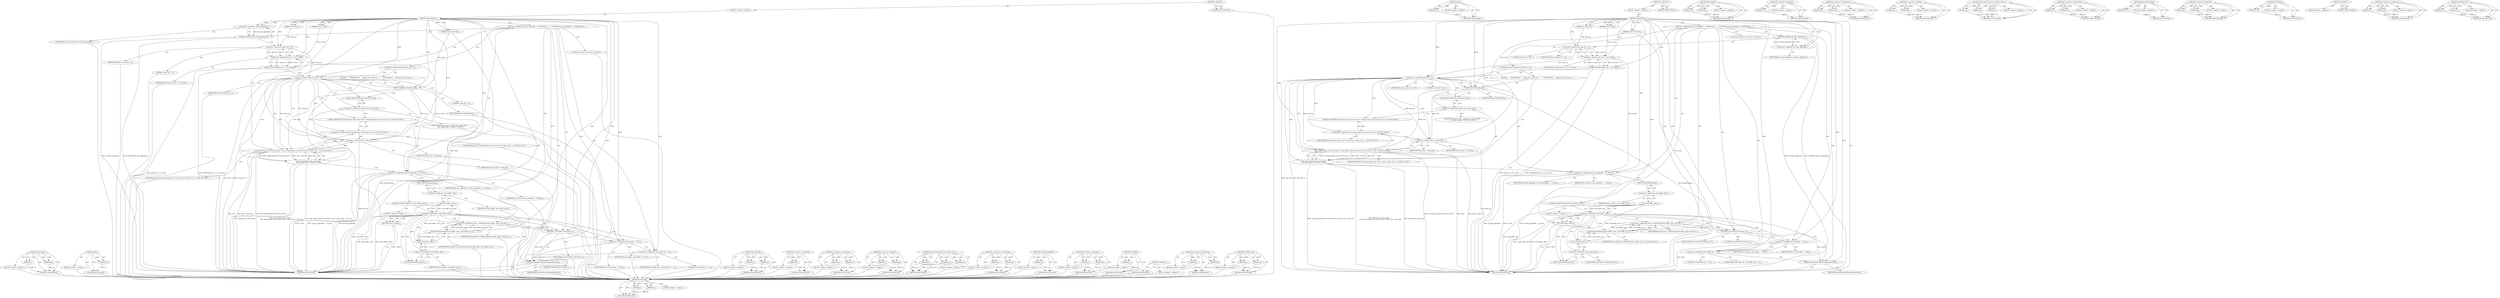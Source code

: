 digraph "DCHECK_GE" {
vulnerable_111 [label=<(METHOD,push_back)>];
vulnerable_112 [label=<(PARAM,p1)>];
vulnerable_113 [label=<(PARAM,p2)>];
vulnerable_114 [label=<(BLOCK,&lt;empty&gt;,&lt;empty&gt;)>];
vulnerable_115 [label=<(METHOD_RETURN,ANY)>];
vulnerable_137 [label=<(METHOD,get)>];
vulnerable_138 [label=<(PARAM,p1)>];
vulnerable_139 [label=<(BLOCK,&lt;empty&gt;,&lt;empty&gt;)>];
vulnerable_140 [label=<(METHOD_RETURN,ANY)>];
vulnerable_6 [label=<(METHOD,&lt;global&gt;)<SUB>1</SUB>>];
vulnerable_7 [label=<(BLOCK,&lt;empty&gt;,&lt;empty&gt;)<SUB>1</SUB>>];
vulnerable_8 [label=<(METHOD,AppendData)<SUB>1</SUB>>];
vulnerable_9 [label=<(PARAM,const char* data)<SUB>2</SUB>>];
vulnerable_10 [label=<(PARAM,int data_len)<SUB>2</SUB>>];
vulnerable_11 [label=<(PARAM,bool is_done)<SUB>2</SUB>>];
vulnerable_12 [label=<(BLOCK,{
  DCHECK(!all_data_appended_);
  DCHECK(data_...,{
  DCHECK(!all_data_appended_);
  DCHECK(data_...)<SUB>2</SUB>>];
vulnerable_13 [label=<(DCHECK,DCHECK(!all_data_appended_))<SUB>3</SUB>>];
vulnerable_14 [label=<(&lt;operator&gt;.logicalNot,!all_data_appended_)<SUB>3</SUB>>];
vulnerable_15 [label=<(IDENTIFIER,all_data_appended_,!all_data_appended_)<SUB>3</SUB>>];
vulnerable_16 [label=<(DCHECK,DCHECK(data_len &gt; 0 || is_done))<SUB>4</SUB>>];
vulnerable_17 [label=<(&lt;operator&gt;.logicalOr,data_len &gt; 0 || is_done)<SUB>4</SUB>>];
vulnerable_18 [label=<(&lt;operator&gt;.greaterThan,data_len &gt; 0)<SUB>4</SUB>>];
vulnerable_19 [label=<(IDENTIFIER,data_len,data_len &gt; 0)<SUB>4</SUB>>];
vulnerable_20 [label=<(LITERAL,0,data_len &gt; 0)<SUB>4</SUB>>];
vulnerable_21 [label=<(IDENTIFIER,is_done,data_len &gt; 0 || is_done)<SUB>4</SUB>>];
vulnerable_22 [label=<(CONTROL_STRUCTURE,IF,if (data_len &gt; 0))<SUB>5</SUB>>];
vulnerable_23 [label=<(&lt;operator&gt;.greaterThan,data_len &gt; 0)<SUB>5</SUB>>];
vulnerable_24 [label=<(IDENTIFIER,data_len,data_len &gt; 0)<SUB>5</SUB>>];
vulnerable_25 [label=<(LITERAL,0,data_len &gt; 0)<SUB>5</SUB>>];
vulnerable_26 [label=<(BLOCK,{
     DCHECK(data);
     upload_data_.push_bac...,{
     DCHECK(data);
     upload_data_.push_bac...)<SUB>5</SUB>>];
vulnerable_27 [label=<(DCHECK,DCHECK(data))<SUB>6</SUB>>];
vulnerable_28 [label=<(IDENTIFIER,data,DCHECK(data))<SUB>6</SUB>>];
vulnerable_29 [label="<(push_back,upload_data_.push_back(
        base::MakeUniqu...)<SUB>7</SUB>>"];
vulnerable_30 [label=<(&lt;operator&gt;.fieldAccess,upload_data_.push_back)<SUB>7</SUB>>];
vulnerable_31 [label="<(IDENTIFIER,upload_data_,upload_data_.push_back(
        base::MakeUniqu...)<SUB>7</SUB>>"];
vulnerable_32 [label=<(FIELD_IDENTIFIER,push_back,push_back)<SUB>7</SUB>>];
vulnerable_33 [label="<(base.MakeUnique&lt;std.vector&lt;char&gt;&gt;,base::MakeUnique&lt;std::vector&lt;char&gt;&gt;(data, data ...)<SUB>8</SUB>>"];
vulnerable_34 [label="<(&lt;operator&gt;.fieldAccess,base::MakeUnique&lt;std::vector&lt;char&gt;&gt;)<SUB>8</SUB>>"];
vulnerable_35 [label="<(IDENTIFIER,base,base::MakeUnique&lt;std::vector&lt;char&gt;&gt;(data, data ...)<SUB>8</SUB>>"];
vulnerable_36 [label="<(FIELD_IDENTIFIER,MakeUnique&lt;std::vector&lt;char&gt;&gt;,MakeUnique&lt;std::vector&lt;char&gt;&gt;)<SUB>8</SUB>>"];
vulnerable_37 [label="<(IDENTIFIER,data,base::MakeUnique&lt;std::vector&lt;char&gt;&gt;(data, data ...)<SUB>8</SUB>>"];
vulnerable_38 [label=<(&lt;operator&gt;.addition,data + data_len)<SUB>8</SUB>>];
vulnerable_39 [label=<(IDENTIFIER,data,data + data_len)<SUB>8</SUB>>];
vulnerable_40 [label=<(IDENTIFIER,data_len,data + data_len)<SUB>8</SUB>>];
vulnerable_41 [label=<(&lt;operator&gt;.assignment,all_data_appended_ = is_done)<SUB>10</SUB>>];
vulnerable_42 [label=<(IDENTIFIER,all_data_appended_,all_data_appended_ = is_done)<SUB>10</SUB>>];
vulnerable_43 [label=<(IDENTIFIER,is_done,all_data_appended_ = is_done)<SUB>10</SUB>>];
vulnerable_44 [label=<(CONTROL_STRUCTURE,IF,if (!read_buffer_.get()))<SUB>12</SUB>>];
vulnerable_45 [label=<(&lt;operator&gt;.logicalNot,!read_buffer_.get())<SUB>12</SUB>>];
vulnerable_46 [label=<(get,read_buffer_.get())<SUB>12</SUB>>];
vulnerable_47 [label=<(&lt;operator&gt;.fieldAccess,read_buffer_.get)<SUB>12</SUB>>];
vulnerable_48 [label=<(IDENTIFIER,read_buffer_,read_buffer_.get())<SUB>12</SUB>>];
vulnerable_49 [label=<(FIELD_IDENTIFIER,get,get)<SUB>12</SUB>>];
vulnerable_50 [label=<(BLOCK,&lt;empty&gt;,&lt;empty&gt;)<SUB>13</SUB>>];
vulnerable_51 [label=<(RETURN,return;,return;)<SUB>13</SUB>>];
vulnerable_52 [label="<(LOCAL,int result: int)<SUB>15</SUB>>"];
vulnerable_53 [label=<(&lt;operator&gt;.assignment,result = ReadChunk(read_buffer_.get(), read_buf...)<SUB>15</SUB>>];
vulnerable_54 [label=<(IDENTIFIER,result,result = ReadChunk(read_buffer_.get(), read_buf...)<SUB>15</SUB>>];
vulnerable_55 [label=<(ReadChunk,ReadChunk(read_buffer_.get(), read_buffer_len_))<SUB>15</SUB>>];
vulnerable_56 [label=<(get,read_buffer_.get())<SUB>15</SUB>>];
vulnerable_57 [label=<(&lt;operator&gt;.fieldAccess,read_buffer_.get)<SUB>15</SUB>>];
vulnerable_58 [label=<(IDENTIFIER,read_buffer_,read_buffer_.get())<SUB>15</SUB>>];
vulnerable_59 [label=<(FIELD_IDENTIFIER,get,get)<SUB>15</SUB>>];
vulnerable_60 [label=<(IDENTIFIER,read_buffer_len_,ReadChunk(read_buffer_.get(), read_buffer_len_))<SUB>15</SUB>>];
vulnerable_61 [label=<(DCHECK_GE,DCHECK_GE(result, 0))<SUB>16</SUB>>];
vulnerable_62 [label=<(IDENTIFIER,result,DCHECK_GE(result, 0))<SUB>16</SUB>>];
vulnerable_63 [label=<(LITERAL,0,DCHECK_GE(result, 0))<SUB>16</SUB>>];
vulnerable_64 [label=<(&lt;operator&gt;.assignment,read_buffer_ = NULL)<SUB>17</SUB>>];
vulnerable_65 [label=<(IDENTIFIER,read_buffer_,read_buffer_ = NULL)<SUB>17</SUB>>];
vulnerable_66 [label=<(IDENTIFIER,NULL,read_buffer_ = NULL)<SUB>17</SUB>>];
vulnerable_67 [label=<(&lt;operator&gt;.assignment,read_buffer_len_ = 0)<SUB>18</SUB>>];
vulnerable_68 [label=<(IDENTIFIER,read_buffer_len_,read_buffer_len_ = 0)<SUB>18</SUB>>];
vulnerable_69 [label=<(LITERAL,0,read_buffer_len_ = 0)<SUB>18</SUB>>];
vulnerable_70 [label=<(OnReadCompleted,OnReadCompleted(result))<SUB>19</SUB>>];
vulnerable_71 [label=<(IDENTIFIER,result,OnReadCompleted(result))<SUB>19</SUB>>];
vulnerable_72 [label=<(METHOD_RETURN,void)<SUB>1</SUB>>];
vulnerable_74 [label=<(METHOD_RETURN,ANY)<SUB>1</SUB>>];
vulnerable_141 [label=<(METHOD,ReadChunk)>];
vulnerable_142 [label=<(PARAM,p1)>];
vulnerable_143 [label=<(PARAM,p2)>];
vulnerable_144 [label=<(BLOCK,&lt;empty&gt;,&lt;empty&gt;)>];
vulnerable_145 [label=<(METHOD_RETURN,ANY)>];
vulnerable_97 [label=<(METHOD,&lt;operator&gt;.logicalNot)>];
vulnerable_98 [label=<(PARAM,p1)>];
vulnerable_99 [label=<(BLOCK,&lt;empty&gt;,&lt;empty&gt;)>];
vulnerable_100 [label=<(METHOD_RETURN,ANY)>];
vulnerable_132 [label=<(METHOD,&lt;operator&gt;.assignment)>];
vulnerable_133 [label=<(PARAM,p1)>];
vulnerable_134 [label=<(PARAM,p2)>];
vulnerable_135 [label=<(BLOCK,&lt;empty&gt;,&lt;empty&gt;)>];
vulnerable_136 [label=<(METHOD_RETURN,ANY)>];
vulnerable_127 [label=<(METHOD,&lt;operator&gt;.addition)>];
vulnerable_128 [label=<(PARAM,p1)>];
vulnerable_129 [label=<(PARAM,p2)>];
vulnerable_130 [label=<(BLOCK,&lt;empty&gt;,&lt;empty&gt;)>];
vulnerable_131 [label=<(METHOD_RETURN,ANY)>];
vulnerable_121 [label=<(METHOD,base.MakeUnique&lt;std.vector&lt;char&gt;&gt;)>];
vulnerable_122 [label=<(PARAM,p1)>];
vulnerable_123 [label=<(PARAM,p2)>];
vulnerable_124 [label=<(PARAM,p3)>];
vulnerable_125 [label=<(BLOCK,&lt;empty&gt;,&lt;empty&gt;)>];
vulnerable_126 [label=<(METHOD_RETURN,ANY)>];
vulnerable_106 [label=<(METHOD,&lt;operator&gt;.greaterThan)>];
vulnerable_107 [label=<(PARAM,p1)>];
vulnerable_108 [label=<(PARAM,p2)>];
vulnerable_109 [label=<(BLOCK,&lt;empty&gt;,&lt;empty&gt;)>];
vulnerable_110 [label=<(METHOD_RETURN,ANY)>];
vulnerable_151 [label=<(METHOD,OnReadCompleted)>];
vulnerable_152 [label=<(PARAM,p1)>];
vulnerable_153 [label=<(BLOCK,&lt;empty&gt;,&lt;empty&gt;)>];
vulnerable_154 [label=<(METHOD_RETURN,ANY)>];
vulnerable_101 [label=<(METHOD,&lt;operator&gt;.logicalOr)>];
vulnerable_102 [label=<(PARAM,p1)>];
vulnerable_103 [label=<(PARAM,p2)>];
vulnerable_104 [label=<(BLOCK,&lt;empty&gt;,&lt;empty&gt;)>];
vulnerable_105 [label=<(METHOD_RETURN,ANY)>];
vulnerable_93 [label=<(METHOD,DCHECK)>];
vulnerable_94 [label=<(PARAM,p1)>];
vulnerable_95 [label=<(BLOCK,&lt;empty&gt;,&lt;empty&gt;)>];
vulnerable_96 [label=<(METHOD_RETURN,ANY)>];
vulnerable_87 [label=<(METHOD,&lt;global&gt;)<SUB>1</SUB>>];
vulnerable_88 [label=<(BLOCK,&lt;empty&gt;,&lt;empty&gt;)>];
vulnerable_89 [label=<(METHOD_RETURN,ANY)>];
vulnerable_116 [label=<(METHOD,&lt;operator&gt;.fieldAccess)>];
vulnerable_117 [label=<(PARAM,p1)>];
vulnerable_118 [label=<(PARAM,p2)>];
vulnerable_119 [label=<(BLOCK,&lt;empty&gt;,&lt;empty&gt;)>];
vulnerable_120 [label=<(METHOD_RETURN,ANY)>];
vulnerable_146 [label=<(METHOD,DCHECK_GE)>];
vulnerable_147 [label=<(PARAM,p1)>];
vulnerable_148 [label=<(PARAM,p2)>];
vulnerable_149 [label=<(BLOCK,&lt;empty&gt;,&lt;empty&gt;)>];
vulnerable_150 [label=<(METHOD_RETURN,ANY)>];
fixed_111 [label=<(METHOD,push_back)>];
fixed_112 [label=<(PARAM,p1)>];
fixed_113 [label=<(PARAM,p2)>];
fixed_114 [label=<(BLOCK,&lt;empty&gt;,&lt;empty&gt;)>];
fixed_115 [label=<(METHOD_RETURN,ANY)>];
fixed_137 [label=<(METHOD,get)>];
fixed_138 [label=<(PARAM,p1)>];
fixed_139 [label=<(BLOCK,&lt;empty&gt;,&lt;empty&gt;)>];
fixed_140 [label=<(METHOD_RETURN,ANY)>];
fixed_6 [label=<(METHOD,&lt;global&gt;)<SUB>1</SUB>>];
fixed_7 [label=<(BLOCK,&lt;empty&gt;,&lt;empty&gt;)<SUB>1</SUB>>];
fixed_8 [label=<(METHOD,AppendData)<SUB>1</SUB>>];
fixed_9 [label=<(PARAM,const char* data)<SUB>2</SUB>>];
fixed_10 [label=<(PARAM,int data_len)<SUB>2</SUB>>];
fixed_11 [label=<(PARAM,bool is_done)<SUB>2</SUB>>];
fixed_12 [label=<(BLOCK,{
  DCHECK(!all_data_appended_);
  DCHECK(data_...,{
  DCHECK(!all_data_appended_);
  DCHECK(data_...)<SUB>2</SUB>>];
fixed_13 [label=<(DCHECK,DCHECK(!all_data_appended_))<SUB>3</SUB>>];
fixed_14 [label=<(&lt;operator&gt;.logicalNot,!all_data_appended_)<SUB>3</SUB>>];
fixed_15 [label=<(IDENTIFIER,all_data_appended_,!all_data_appended_)<SUB>3</SUB>>];
fixed_16 [label=<(DCHECK,DCHECK(data_len &gt; 0 || is_done))<SUB>4</SUB>>];
fixed_17 [label=<(&lt;operator&gt;.logicalOr,data_len &gt; 0 || is_done)<SUB>4</SUB>>];
fixed_18 [label=<(&lt;operator&gt;.greaterThan,data_len &gt; 0)<SUB>4</SUB>>];
fixed_19 [label=<(IDENTIFIER,data_len,data_len &gt; 0)<SUB>4</SUB>>];
fixed_20 [label=<(LITERAL,0,data_len &gt; 0)<SUB>4</SUB>>];
fixed_21 [label=<(IDENTIFIER,is_done,data_len &gt; 0 || is_done)<SUB>4</SUB>>];
fixed_22 [label=<(CONTROL_STRUCTURE,IF,if (data_len &gt; 0))<SUB>5</SUB>>];
fixed_23 [label=<(&lt;operator&gt;.greaterThan,data_len &gt; 0)<SUB>5</SUB>>];
fixed_24 [label=<(IDENTIFIER,data_len,data_len &gt; 0)<SUB>5</SUB>>];
fixed_25 [label=<(LITERAL,0,data_len &gt; 0)<SUB>5</SUB>>];
fixed_26 [label=<(BLOCK,{
     DCHECK(data);
     upload_data_.push_bac...,{
     DCHECK(data);
     upload_data_.push_bac...)<SUB>5</SUB>>];
fixed_27 [label=<(DCHECK,DCHECK(data))<SUB>6</SUB>>];
fixed_28 [label=<(IDENTIFIER,data,DCHECK(data))<SUB>6</SUB>>];
fixed_29 [label="<(push_back,upload_data_.push_back(
        std::make_uniqu...)<SUB>7</SUB>>"];
fixed_30 [label=<(&lt;operator&gt;.fieldAccess,upload_data_.push_back)<SUB>7</SUB>>];
fixed_31 [label="<(IDENTIFIER,upload_data_,upload_data_.push_back(
        std::make_uniqu...)<SUB>7</SUB>>"];
fixed_32 [label=<(FIELD_IDENTIFIER,push_back,push_back)<SUB>7</SUB>>];
fixed_33 [label="<(std.make_unique&lt;std.vector&lt;char&gt;&gt;,std::make_unique&lt;std::vector&lt;char&gt;&gt;(data, data ...)<SUB>8</SUB>>"];
fixed_34 [label="<(&lt;operator&gt;.fieldAccess,std::make_unique&lt;std::vector&lt;char&gt;&gt;)<SUB>8</SUB>>"];
fixed_35 [label="<(IDENTIFIER,std,std::make_unique&lt;std::vector&lt;char&gt;&gt;(data, data ...)<SUB>8</SUB>>"];
fixed_36 [label="<(FIELD_IDENTIFIER,make_unique&lt;std::vector&lt;char&gt;&gt;,make_unique&lt;std::vector&lt;char&gt;&gt;)<SUB>8</SUB>>"];
fixed_37 [label="<(IDENTIFIER,data,std::make_unique&lt;std::vector&lt;char&gt;&gt;(data, data ...)<SUB>8</SUB>>"];
fixed_38 [label=<(&lt;operator&gt;.addition,data + data_len)<SUB>8</SUB>>];
fixed_39 [label=<(IDENTIFIER,data,data + data_len)<SUB>8</SUB>>];
fixed_40 [label=<(IDENTIFIER,data_len,data + data_len)<SUB>8</SUB>>];
fixed_41 [label=<(&lt;operator&gt;.assignment,all_data_appended_ = is_done)<SUB>10</SUB>>];
fixed_42 [label=<(IDENTIFIER,all_data_appended_,all_data_appended_ = is_done)<SUB>10</SUB>>];
fixed_43 [label=<(IDENTIFIER,is_done,all_data_appended_ = is_done)<SUB>10</SUB>>];
fixed_44 [label=<(CONTROL_STRUCTURE,IF,if (!read_buffer_.get()))<SUB>12</SUB>>];
fixed_45 [label=<(&lt;operator&gt;.logicalNot,!read_buffer_.get())<SUB>12</SUB>>];
fixed_46 [label=<(get,read_buffer_.get())<SUB>12</SUB>>];
fixed_47 [label=<(&lt;operator&gt;.fieldAccess,read_buffer_.get)<SUB>12</SUB>>];
fixed_48 [label=<(IDENTIFIER,read_buffer_,read_buffer_.get())<SUB>12</SUB>>];
fixed_49 [label=<(FIELD_IDENTIFIER,get,get)<SUB>12</SUB>>];
fixed_50 [label=<(BLOCK,&lt;empty&gt;,&lt;empty&gt;)<SUB>13</SUB>>];
fixed_51 [label=<(RETURN,return;,return;)<SUB>13</SUB>>];
fixed_52 [label="<(LOCAL,int result: int)<SUB>15</SUB>>"];
fixed_53 [label=<(&lt;operator&gt;.assignment,result = ReadChunk(read_buffer_.get(), read_buf...)<SUB>15</SUB>>];
fixed_54 [label=<(IDENTIFIER,result,result = ReadChunk(read_buffer_.get(), read_buf...)<SUB>15</SUB>>];
fixed_55 [label=<(ReadChunk,ReadChunk(read_buffer_.get(), read_buffer_len_))<SUB>15</SUB>>];
fixed_56 [label=<(get,read_buffer_.get())<SUB>15</SUB>>];
fixed_57 [label=<(&lt;operator&gt;.fieldAccess,read_buffer_.get)<SUB>15</SUB>>];
fixed_58 [label=<(IDENTIFIER,read_buffer_,read_buffer_.get())<SUB>15</SUB>>];
fixed_59 [label=<(FIELD_IDENTIFIER,get,get)<SUB>15</SUB>>];
fixed_60 [label=<(IDENTIFIER,read_buffer_len_,ReadChunk(read_buffer_.get(), read_buffer_len_))<SUB>15</SUB>>];
fixed_61 [label=<(DCHECK_GE,DCHECK_GE(result, 0))<SUB>16</SUB>>];
fixed_62 [label=<(IDENTIFIER,result,DCHECK_GE(result, 0))<SUB>16</SUB>>];
fixed_63 [label=<(LITERAL,0,DCHECK_GE(result, 0))<SUB>16</SUB>>];
fixed_64 [label=<(&lt;operator&gt;.assignment,read_buffer_ = NULL)<SUB>17</SUB>>];
fixed_65 [label=<(IDENTIFIER,read_buffer_,read_buffer_ = NULL)<SUB>17</SUB>>];
fixed_66 [label=<(IDENTIFIER,NULL,read_buffer_ = NULL)<SUB>17</SUB>>];
fixed_67 [label=<(&lt;operator&gt;.assignment,read_buffer_len_ = 0)<SUB>18</SUB>>];
fixed_68 [label=<(IDENTIFIER,read_buffer_len_,read_buffer_len_ = 0)<SUB>18</SUB>>];
fixed_69 [label=<(LITERAL,0,read_buffer_len_ = 0)<SUB>18</SUB>>];
fixed_70 [label=<(OnReadCompleted,OnReadCompleted(result))<SUB>19</SUB>>];
fixed_71 [label=<(IDENTIFIER,result,OnReadCompleted(result))<SUB>19</SUB>>];
fixed_72 [label=<(METHOD_RETURN,void)<SUB>1</SUB>>];
fixed_74 [label=<(METHOD_RETURN,ANY)<SUB>1</SUB>>];
fixed_141 [label=<(METHOD,ReadChunk)>];
fixed_142 [label=<(PARAM,p1)>];
fixed_143 [label=<(PARAM,p2)>];
fixed_144 [label=<(BLOCK,&lt;empty&gt;,&lt;empty&gt;)>];
fixed_145 [label=<(METHOD_RETURN,ANY)>];
fixed_97 [label=<(METHOD,&lt;operator&gt;.logicalNot)>];
fixed_98 [label=<(PARAM,p1)>];
fixed_99 [label=<(BLOCK,&lt;empty&gt;,&lt;empty&gt;)>];
fixed_100 [label=<(METHOD_RETURN,ANY)>];
fixed_132 [label=<(METHOD,&lt;operator&gt;.assignment)>];
fixed_133 [label=<(PARAM,p1)>];
fixed_134 [label=<(PARAM,p2)>];
fixed_135 [label=<(BLOCK,&lt;empty&gt;,&lt;empty&gt;)>];
fixed_136 [label=<(METHOD_RETURN,ANY)>];
fixed_127 [label=<(METHOD,&lt;operator&gt;.addition)>];
fixed_128 [label=<(PARAM,p1)>];
fixed_129 [label=<(PARAM,p2)>];
fixed_130 [label=<(BLOCK,&lt;empty&gt;,&lt;empty&gt;)>];
fixed_131 [label=<(METHOD_RETURN,ANY)>];
fixed_121 [label=<(METHOD,std.make_unique&lt;std.vector&lt;char&gt;&gt;)>];
fixed_122 [label=<(PARAM,p1)>];
fixed_123 [label=<(PARAM,p2)>];
fixed_124 [label=<(PARAM,p3)>];
fixed_125 [label=<(BLOCK,&lt;empty&gt;,&lt;empty&gt;)>];
fixed_126 [label=<(METHOD_RETURN,ANY)>];
fixed_106 [label=<(METHOD,&lt;operator&gt;.greaterThan)>];
fixed_107 [label=<(PARAM,p1)>];
fixed_108 [label=<(PARAM,p2)>];
fixed_109 [label=<(BLOCK,&lt;empty&gt;,&lt;empty&gt;)>];
fixed_110 [label=<(METHOD_RETURN,ANY)>];
fixed_151 [label=<(METHOD,OnReadCompleted)>];
fixed_152 [label=<(PARAM,p1)>];
fixed_153 [label=<(BLOCK,&lt;empty&gt;,&lt;empty&gt;)>];
fixed_154 [label=<(METHOD_RETURN,ANY)>];
fixed_101 [label=<(METHOD,&lt;operator&gt;.logicalOr)>];
fixed_102 [label=<(PARAM,p1)>];
fixed_103 [label=<(PARAM,p2)>];
fixed_104 [label=<(BLOCK,&lt;empty&gt;,&lt;empty&gt;)>];
fixed_105 [label=<(METHOD_RETURN,ANY)>];
fixed_93 [label=<(METHOD,DCHECK)>];
fixed_94 [label=<(PARAM,p1)>];
fixed_95 [label=<(BLOCK,&lt;empty&gt;,&lt;empty&gt;)>];
fixed_96 [label=<(METHOD_RETURN,ANY)>];
fixed_87 [label=<(METHOD,&lt;global&gt;)<SUB>1</SUB>>];
fixed_88 [label=<(BLOCK,&lt;empty&gt;,&lt;empty&gt;)>];
fixed_89 [label=<(METHOD_RETURN,ANY)>];
fixed_116 [label=<(METHOD,&lt;operator&gt;.fieldAccess)>];
fixed_117 [label=<(PARAM,p1)>];
fixed_118 [label=<(PARAM,p2)>];
fixed_119 [label=<(BLOCK,&lt;empty&gt;,&lt;empty&gt;)>];
fixed_120 [label=<(METHOD_RETURN,ANY)>];
fixed_146 [label=<(METHOD,DCHECK_GE)>];
fixed_147 [label=<(PARAM,p1)>];
fixed_148 [label=<(PARAM,p2)>];
fixed_149 [label=<(BLOCK,&lt;empty&gt;,&lt;empty&gt;)>];
fixed_150 [label=<(METHOD_RETURN,ANY)>];
vulnerable_111 -> vulnerable_112  [key=0, label="AST: "];
vulnerable_111 -> vulnerable_112  [key=1, label="DDG: "];
vulnerable_111 -> vulnerable_114  [key=0, label="AST: "];
vulnerable_111 -> vulnerable_113  [key=0, label="AST: "];
vulnerable_111 -> vulnerable_113  [key=1, label="DDG: "];
vulnerable_111 -> vulnerable_115  [key=0, label="AST: "];
vulnerable_111 -> vulnerable_115  [key=1, label="CFG: "];
vulnerable_112 -> vulnerable_115  [key=0, label="DDG: p1"];
vulnerable_113 -> vulnerable_115  [key=0, label="DDG: p2"];
vulnerable_114 -> fixed_111  [key=0];
vulnerable_115 -> fixed_111  [key=0];
vulnerable_137 -> vulnerable_138  [key=0, label="AST: "];
vulnerable_137 -> vulnerable_138  [key=1, label="DDG: "];
vulnerable_137 -> vulnerable_139  [key=0, label="AST: "];
vulnerable_137 -> vulnerable_140  [key=0, label="AST: "];
vulnerable_137 -> vulnerable_140  [key=1, label="CFG: "];
vulnerable_138 -> vulnerable_140  [key=0, label="DDG: p1"];
vulnerable_139 -> fixed_111  [key=0];
vulnerable_140 -> fixed_111  [key=0];
vulnerable_6 -> vulnerable_7  [key=0, label="AST: "];
vulnerable_6 -> vulnerable_74  [key=0, label="AST: "];
vulnerable_6 -> vulnerable_74  [key=1, label="CFG: "];
vulnerable_7 -> vulnerable_8  [key=0, label="AST: "];
vulnerable_8 -> vulnerable_9  [key=0, label="AST: "];
vulnerable_8 -> vulnerable_9  [key=1, label="DDG: "];
vulnerable_8 -> vulnerable_10  [key=0, label="AST: "];
vulnerable_8 -> vulnerable_10  [key=1, label="DDG: "];
vulnerable_8 -> vulnerable_11  [key=0, label="AST: "];
vulnerable_8 -> vulnerable_11  [key=1, label="DDG: "];
vulnerable_8 -> vulnerable_12  [key=0, label="AST: "];
vulnerable_8 -> vulnerable_72  [key=0, label="AST: "];
vulnerable_8 -> vulnerable_14  [key=0, label="CFG: "];
vulnerable_8 -> vulnerable_14  [key=1, label="DDG: "];
vulnerable_8 -> vulnerable_41  [key=0, label="DDG: "];
vulnerable_8 -> vulnerable_64  [key=0, label="DDG: "];
vulnerable_8 -> vulnerable_67  [key=0, label="DDG: "];
vulnerable_8 -> vulnerable_61  [key=0, label="DDG: "];
vulnerable_8 -> vulnerable_70  [key=0, label="DDG: "];
vulnerable_8 -> vulnerable_17  [key=0, label="DDG: "];
vulnerable_8 -> vulnerable_23  [key=0, label="DDG: "];
vulnerable_8 -> vulnerable_51  [key=0, label="DDG: "];
vulnerable_8 -> vulnerable_55  [key=0, label="DDG: "];
vulnerable_8 -> vulnerable_18  [key=0, label="DDG: "];
vulnerable_8 -> vulnerable_27  [key=0, label="DDG: "];
vulnerable_8 -> vulnerable_33  [key=0, label="DDG: "];
vulnerable_8 -> vulnerable_38  [key=0, label="DDG: "];
vulnerable_9 -> vulnerable_72  [key=0, label="DDG: data"];
vulnerable_9 -> vulnerable_27  [key=0, label="DDG: data"];
vulnerable_10 -> vulnerable_18  [key=0, label="DDG: data_len"];
vulnerable_11 -> vulnerable_17  [key=0, label="DDG: is_done"];
vulnerable_12 -> vulnerable_13  [key=0, label="AST: "];
vulnerable_12 -> vulnerable_16  [key=0, label="AST: "];
vulnerable_12 -> vulnerable_22  [key=0, label="AST: "];
vulnerable_12 -> vulnerable_41  [key=0, label="AST: "];
vulnerable_12 -> vulnerable_44  [key=0, label="AST: "];
vulnerable_12 -> vulnerable_52  [key=0, label="AST: "];
vulnerable_12 -> vulnerable_53  [key=0, label="AST: "];
vulnerable_12 -> vulnerable_61  [key=0, label="AST: "];
vulnerable_12 -> vulnerable_64  [key=0, label="AST: "];
vulnerable_12 -> vulnerable_67  [key=0, label="AST: "];
vulnerable_12 -> vulnerable_70  [key=0, label="AST: "];
vulnerable_13 -> vulnerable_14  [key=0, label="AST: "];
vulnerable_13 -> vulnerable_18  [key=0, label="CFG: "];
vulnerable_13 -> vulnerable_72  [key=0, label="DDG: !all_data_appended_"];
vulnerable_13 -> vulnerable_72  [key=1, label="DDG: DCHECK(!all_data_appended_)"];
vulnerable_14 -> vulnerable_15  [key=0, label="AST: "];
vulnerable_14 -> vulnerable_13  [key=0, label="CFG: "];
vulnerable_14 -> vulnerable_13  [key=1, label="DDG: all_data_appended_"];
vulnerable_15 -> fixed_111  [key=0];
vulnerable_16 -> vulnerable_17  [key=0, label="AST: "];
vulnerable_16 -> vulnerable_23  [key=0, label="CFG: "];
vulnerable_16 -> vulnerable_72  [key=0, label="DDG: data_len &gt; 0 || is_done"];
vulnerable_16 -> vulnerable_72  [key=1, label="DDG: DCHECK(data_len &gt; 0 || is_done)"];
vulnerable_17 -> vulnerable_18  [key=0, label="AST: "];
vulnerable_17 -> vulnerable_21  [key=0, label="AST: "];
vulnerable_17 -> vulnerable_16  [key=0, label="CFG: "];
vulnerable_17 -> vulnerable_16  [key=1, label="DDG: data_len &gt; 0"];
vulnerable_17 -> vulnerable_16  [key=2, label="DDG: is_done"];
vulnerable_17 -> vulnerable_41  [key=0, label="DDG: is_done"];
vulnerable_18 -> vulnerable_19  [key=0, label="AST: "];
vulnerable_18 -> vulnerable_20  [key=0, label="AST: "];
vulnerable_18 -> vulnerable_17  [key=0, label="CFG: "];
vulnerable_18 -> vulnerable_17  [key=1, label="DDG: data_len"];
vulnerable_18 -> vulnerable_17  [key=2, label="DDG: 0"];
vulnerable_18 -> vulnerable_23  [key=0, label="DDG: data_len"];
vulnerable_19 -> fixed_111  [key=0];
vulnerable_20 -> fixed_111  [key=0];
vulnerable_21 -> fixed_111  [key=0];
vulnerable_22 -> vulnerable_23  [key=0, label="AST: "];
vulnerable_22 -> vulnerable_26  [key=0, label="AST: "];
vulnerable_23 -> vulnerable_24  [key=0, label="AST: "];
vulnerable_23 -> vulnerable_25  [key=0, label="AST: "];
vulnerable_23 -> vulnerable_27  [key=0, label="CFG: "];
vulnerable_23 -> vulnerable_27  [key=1, label="CDG: "];
vulnerable_23 -> vulnerable_41  [key=0, label="CFG: "];
vulnerable_23 -> vulnerable_72  [key=0, label="DDG: data_len"];
vulnerable_23 -> vulnerable_72  [key=1, label="DDG: data_len &gt; 0"];
vulnerable_23 -> vulnerable_33  [key=0, label="DDG: data_len"];
vulnerable_23 -> vulnerable_33  [key=1, label="CDG: "];
vulnerable_23 -> vulnerable_38  [key=0, label="DDG: data_len"];
vulnerable_23 -> vulnerable_38  [key=1, label="CDG: "];
vulnerable_23 -> vulnerable_30  [key=0, label="CDG: "];
vulnerable_23 -> vulnerable_34  [key=0, label="CDG: "];
vulnerable_23 -> vulnerable_32  [key=0, label="CDG: "];
vulnerable_23 -> vulnerable_36  [key=0, label="CDG: "];
vulnerable_23 -> vulnerable_29  [key=0, label="CDG: "];
vulnerable_24 -> fixed_111  [key=0];
vulnerable_25 -> fixed_111  [key=0];
vulnerable_26 -> vulnerable_27  [key=0, label="AST: "];
vulnerable_26 -> vulnerable_29  [key=0, label="AST: "];
vulnerable_27 -> vulnerable_28  [key=0, label="AST: "];
vulnerable_27 -> vulnerable_32  [key=0, label="CFG: "];
vulnerable_27 -> vulnerable_72  [key=0, label="DDG: DCHECK(data)"];
vulnerable_27 -> vulnerable_33  [key=0, label="DDG: data"];
vulnerable_27 -> vulnerable_38  [key=0, label="DDG: data"];
vulnerable_28 -> fixed_111  [key=0];
vulnerable_29 -> vulnerable_30  [key=0, label="AST: "];
vulnerable_29 -> vulnerable_33  [key=0, label="AST: "];
vulnerable_29 -> vulnerable_41  [key=0, label="CFG: "];
vulnerable_29 -> vulnerable_72  [key=0, label="DDG: upload_data_.push_back"];
vulnerable_29 -> vulnerable_72  [key=1, label="DDG: base::MakeUnique&lt;std::vector&lt;char&gt;&gt;(data, data + data_len)"];
vulnerable_29 -> vulnerable_72  [key=2, label="DDG: upload_data_.push_back(
        base::MakeUnique&lt;std::vector&lt;char&gt;&gt;(data, data + data_len))"];
vulnerable_30 -> vulnerable_31  [key=0, label="AST: "];
vulnerable_30 -> vulnerable_32  [key=0, label="AST: "];
vulnerable_30 -> vulnerable_36  [key=0, label="CFG: "];
vulnerable_31 -> fixed_111  [key=0];
vulnerable_32 -> vulnerable_30  [key=0, label="CFG: "];
vulnerable_33 -> vulnerable_34  [key=0, label="AST: "];
vulnerable_33 -> vulnerable_37  [key=0, label="AST: "];
vulnerable_33 -> vulnerable_38  [key=0, label="AST: "];
vulnerable_33 -> vulnerable_29  [key=0, label="CFG: "];
vulnerable_33 -> vulnerable_29  [key=1, label="DDG: base::MakeUnique&lt;std::vector&lt;char&gt;&gt;"];
vulnerable_33 -> vulnerable_29  [key=2, label="DDG: data"];
vulnerable_33 -> vulnerable_29  [key=3, label="DDG: data + data_len"];
vulnerable_33 -> vulnerable_72  [key=0, label="DDG: base::MakeUnique&lt;std::vector&lt;char&gt;&gt;"];
vulnerable_33 -> vulnerable_72  [key=1, label="DDG: data"];
vulnerable_33 -> vulnerable_72  [key=2, label="DDG: data + data_len"];
vulnerable_34 -> vulnerable_35  [key=0, label="AST: "];
vulnerable_34 -> vulnerable_36  [key=0, label="AST: "];
vulnerable_34 -> vulnerable_38  [key=0, label="CFG: "];
vulnerable_35 -> fixed_111  [key=0];
vulnerable_36 -> vulnerable_34  [key=0, label="CFG: "];
vulnerable_37 -> fixed_111  [key=0];
vulnerable_38 -> vulnerable_39  [key=0, label="AST: "];
vulnerable_38 -> vulnerable_40  [key=0, label="AST: "];
vulnerable_38 -> vulnerable_33  [key=0, label="CFG: "];
vulnerable_38 -> vulnerable_72  [key=0, label="DDG: data_len"];
vulnerable_39 -> fixed_111  [key=0];
vulnerable_40 -> fixed_111  [key=0];
vulnerable_41 -> vulnerable_42  [key=0, label="AST: "];
vulnerable_41 -> vulnerable_43  [key=0, label="AST: "];
vulnerable_41 -> vulnerable_49  [key=0, label="CFG: "];
vulnerable_41 -> vulnerable_72  [key=0, label="DDG: all_data_appended_"];
vulnerable_41 -> vulnerable_72  [key=1, label="DDG: is_done"];
vulnerable_41 -> vulnerable_72  [key=2, label="DDG: all_data_appended_ = is_done"];
vulnerable_42 -> fixed_111  [key=0];
vulnerable_43 -> fixed_111  [key=0];
vulnerable_44 -> vulnerable_45  [key=0, label="AST: "];
vulnerable_44 -> vulnerable_50  [key=0, label="AST: "];
vulnerable_45 -> vulnerable_46  [key=0, label="AST: "];
vulnerable_45 -> vulnerable_51  [key=0, label="CFG: "];
vulnerable_45 -> vulnerable_51  [key=1, label="CDG: "];
vulnerable_45 -> vulnerable_59  [key=0, label="CFG: "];
vulnerable_45 -> vulnerable_59  [key=1, label="CDG: "];
vulnerable_45 -> vulnerable_72  [key=0, label="DDG: read_buffer_.get()"];
vulnerable_45 -> vulnerable_72  [key=1, label="DDG: !read_buffer_.get()"];
vulnerable_45 -> vulnerable_61  [key=0, label="CDG: "];
vulnerable_45 -> vulnerable_64  [key=0, label="CDG: "];
vulnerable_45 -> vulnerable_57  [key=0, label="CDG: "];
vulnerable_45 -> vulnerable_53  [key=0, label="CDG: "];
vulnerable_45 -> vulnerable_56  [key=0, label="CDG: "];
vulnerable_45 -> vulnerable_67  [key=0, label="CDG: "];
vulnerable_45 -> vulnerable_70  [key=0, label="CDG: "];
vulnerable_45 -> vulnerable_55  [key=0, label="CDG: "];
vulnerable_46 -> vulnerable_47  [key=0, label="AST: "];
vulnerable_46 -> vulnerable_45  [key=0, label="CFG: "];
vulnerable_46 -> vulnerable_45  [key=1, label="DDG: read_buffer_.get"];
vulnerable_46 -> vulnerable_72  [key=0, label="DDG: read_buffer_.get"];
vulnerable_46 -> vulnerable_56  [key=0, label="DDG: read_buffer_.get"];
vulnerable_47 -> vulnerable_48  [key=0, label="AST: "];
vulnerable_47 -> vulnerable_49  [key=0, label="AST: "];
vulnerable_47 -> vulnerable_46  [key=0, label="CFG: "];
vulnerable_48 -> fixed_111  [key=0];
vulnerable_49 -> vulnerable_47  [key=0, label="CFG: "];
vulnerable_50 -> vulnerable_51  [key=0, label="AST: "];
vulnerable_51 -> vulnerable_72  [key=0, label="CFG: "];
vulnerable_51 -> vulnerable_72  [key=1, label="DDG: &lt;RET&gt;"];
vulnerable_52 -> fixed_111  [key=0];
vulnerable_53 -> vulnerable_54  [key=0, label="AST: "];
vulnerable_53 -> vulnerable_55  [key=0, label="AST: "];
vulnerable_53 -> vulnerable_61  [key=0, label="CFG: "];
vulnerable_53 -> vulnerable_61  [key=1, label="DDG: result"];
vulnerable_54 -> fixed_111  [key=0];
vulnerable_55 -> vulnerable_56  [key=0, label="AST: "];
vulnerable_55 -> vulnerable_60  [key=0, label="AST: "];
vulnerable_55 -> vulnerable_53  [key=0, label="CFG: "];
vulnerable_55 -> vulnerable_53  [key=1, label="DDG: read_buffer_.get()"];
vulnerable_55 -> vulnerable_53  [key=2, label="DDG: read_buffer_len_"];
vulnerable_56 -> vulnerable_57  [key=0, label="AST: "];
vulnerable_56 -> vulnerable_55  [key=0, label="CFG: "];
vulnerable_56 -> vulnerable_55  [key=1, label="DDG: read_buffer_.get"];
vulnerable_57 -> vulnerable_58  [key=0, label="AST: "];
vulnerable_57 -> vulnerable_59  [key=0, label="AST: "];
vulnerable_57 -> vulnerable_56  [key=0, label="CFG: "];
vulnerable_58 -> fixed_111  [key=0];
vulnerable_59 -> vulnerable_57  [key=0, label="CFG: "];
vulnerable_60 -> fixed_111  [key=0];
vulnerable_61 -> vulnerable_62  [key=0, label="AST: "];
vulnerable_61 -> vulnerable_63  [key=0, label="AST: "];
vulnerable_61 -> vulnerable_64  [key=0, label="CFG: "];
vulnerable_61 -> vulnerable_70  [key=0, label="DDG: result"];
vulnerable_62 -> fixed_111  [key=0];
vulnerable_63 -> fixed_111  [key=0];
vulnerable_64 -> vulnerable_65  [key=0, label="AST: "];
vulnerable_64 -> vulnerable_66  [key=0, label="AST: "];
vulnerable_64 -> vulnerable_67  [key=0, label="CFG: "];
vulnerable_64 -> vulnerable_72  [key=0, label="DDG: NULL"];
vulnerable_65 -> fixed_111  [key=0];
vulnerable_66 -> fixed_111  [key=0];
vulnerable_67 -> vulnerable_68  [key=0, label="AST: "];
vulnerable_67 -> vulnerable_69  [key=0, label="AST: "];
vulnerable_67 -> vulnerable_70  [key=0, label="CFG: "];
vulnerable_68 -> fixed_111  [key=0];
vulnerable_69 -> fixed_111  [key=0];
vulnerable_70 -> vulnerable_71  [key=0, label="AST: "];
vulnerable_70 -> vulnerable_72  [key=0, label="CFG: "];
vulnerable_71 -> fixed_111  [key=0];
vulnerable_72 -> fixed_111  [key=0];
vulnerable_74 -> fixed_111  [key=0];
vulnerable_141 -> vulnerable_142  [key=0, label="AST: "];
vulnerable_141 -> vulnerable_142  [key=1, label="DDG: "];
vulnerable_141 -> vulnerable_144  [key=0, label="AST: "];
vulnerable_141 -> vulnerable_143  [key=0, label="AST: "];
vulnerable_141 -> vulnerable_143  [key=1, label="DDG: "];
vulnerable_141 -> vulnerable_145  [key=0, label="AST: "];
vulnerable_141 -> vulnerable_145  [key=1, label="CFG: "];
vulnerable_142 -> vulnerable_145  [key=0, label="DDG: p1"];
vulnerable_143 -> vulnerable_145  [key=0, label="DDG: p2"];
vulnerable_144 -> fixed_111  [key=0];
vulnerable_145 -> fixed_111  [key=0];
vulnerable_97 -> vulnerable_98  [key=0, label="AST: "];
vulnerable_97 -> vulnerable_98  [key=1, label="DDG: "];
vulnerable_97 -> vulnerable_99  [key=0, label="AST: "];
vulnerable_97 -> vulnerable_100  [key=0, label="AST: "];
vulnerable_97 -> vulnerable_100  [key=1, label="CFG: "];
vulnerable_98 -> vulnerable_100  [key=0, label="DDG: p1"];
vulnerable_99 -> fixed_111  [key=0];
vulnerable_100 -> fixed_111  [key=0];
vulnerable_132 -> vulnerable_133  [key=0, label="AST: "];
vulnerable_132 -> vulnerable_133  [key=1, label="DDG: "];
vulnerable_132 -> vulnerable_135  [key=0, label="AST: "];
vulnerable_132 -> vulnerable_134  [key=0, label="AST: "];
vulnerable_132 -> vulnerable_134  [key=1, label="DDG: "];
vulnerable_132 -> vulnerable_136  [key=0, label="AST: "];
vulnerable_132 -> vulnerable_136  [key=1, label="CFG: "];
vulnerable_133 -> vulnerable_136  [key=0, label="DDG: p1"];
vulnerable_134 -> vulnerable_136  [key=0, label="DDG: p2"];
vulnerable_135 -> fixed_111  [key=0];
vulnerable_136 -> fixed_111  [key=0];
vulnerable_127 -> vulnerable_128  [key=0, label="AST: "];
vulnerable_127 -> vulnerable_128  [key=1, label="DDG: "];
vulnerable_127 -> vulnerable_130  [key=0, label="AST: "];
vulnerable_127 -> vulnerable_129  [key=0, label="AST: "];
vulnerable_127 -> vulnerable_129  [key=1, label="DDG: "];
vulnerable_127 -> vulnerable_131  [key=0, label="AST: "];
vulnerable_127 -> vulnerable_131  [key=1, label="CFG: "];
vulnerable_128 -> vulnerable_131  [key=0, label="DDG: p1"];
vulnerable_129 -> vulnerable_131  [key=0, label="DDG: p2"];
vulnerable_130 -> fixed_111  [key=0];
vulnerable_131 -> fixed_111  [key=0];
vulnerable_121 -> vulnerable_122  [key=0, label="AST: "];
vulnerable_121 -> vulnerable_122  [key=1, label="DDG: "];
vulnerable_121 -> vulnerable_125  [key=0, label="AST: "];
vulnerable_121 -> vulnerable_123  [key=0, label="AST: "];
vulnerable_121 -> vulnerable_123  [key=1, label="DDG: "];
vulnerable_121 -> vulnerable_126  [key=0, label="AST: "];
vulnerable_121 -> vulnerable_126  [key=1, label="CFG: "];
vulnerable_121 -> vulnerable_124  [key=0, label="AST: "];
vulnerable_121 -> vulnerable_124  [key=1, label="DDG: "];
vulnerable_122 -> vulnerable_126  [key=0, label="DDG: p1"];
vulnerable_123 -> vulnerable_126  [key=0, label="DDG: p2"];
vulnerable_124 -> vulnerable_126  [key=0, label="DDG: p3"];
vulnerable_125 -> fixed_111  [key=0];
vulnerable_126 -> fixed_111  [key=0];
vulnerable_106 -> vulnerable_107  [key=0, label="AST: "];
vulnerable_106 -> vulnerable_107  [key=1, label="DDG: "];
vulnerable_106 -> vulnerable_109  [key=0, label="AST: "];
vulnerable_106 -> vulnerable_108  [key=0, label="AST: "];
vulnerable_106 -> vulnerable_108  [key=1, label="DDG: "];
vulnerable_106 -> vulnerable_110  [key=0, label="AST: "];
vulnerable_106 -> vulnerable_110  [key=1, label="CFG: "];
vulnerable_107 -> vulnerable_110  [key=0, label="DDG: p1"];
vulnerable_108 -> vulnerable_110  [key=0, label="DDG: p2"];
vulnerable_109 -> fixed_111  [key=0];
vulnerable_110 -> fixed_111  [key=0];
vulnerable_151 -> vulnerable_152  [key=0, label="AST: "];
vulnerable_151 -> vulnerable_152  [key=1, label="DDG: "];
vulnerable_151 -> vulnerable_153  [key=0, label="AST: "];
vulnerable_151 -> vulnerable_154  [key=0, label="AST: "];
vulnerable_151 -> vulnerable_154  [key=1, label="CFG: "];
vulnerable_152 -> vulnerable_154  [key=0, label="DDG: p1"];
vulnerable_153 -> fixed_111  [key=0];
vulnerable_154 -> fixed_111  [key=0];
vulnerable_101 -> vulnerable_102  [key=0, label="AST: "];
vulnerable_101 -> vulnerable_102  [key=1, label="DDG: "];
vulnerable_101 -> vulnerable_104  [key=0, label="AST: "];
vulnerable_101 -> vulnerable_103  [key=0, label="AST: "];
vulnerable_101 -> vulnerable_103  [key=1, label="DDG: "];
vulnerable_101 -> vulnerable_105  [key=0, label="AST: "];
vulnerable_101 -> vulnerable_105  [key=1, label="CFG: "];
vulnerable_102 -> vulnerable_105  [key=0, label="DDG: p1"];
vulnerable_103 -> vulnerable_105  [key=0, label="DDG: p2"];
vulnerable_104 -> fixed_111  [key=0];
vulnerable_105 -> fixed_111  [key=0];
vulnerable_93 -> vulnerable_94  [key=0, label="AST: "];
vulnerable_93 -> vulnerable_94  [key=1, label="DDG: "];
vulnerable_93 -> vulnerable_95  [key=0, label="AST: "];
vulnerable_93 -> vulnerable_96  [key=0, label="AST: "];
vulnerable_93 -> vulnerable_96  [key=1, label="CFG: "];
vulnerable_94 -> vulnerable_96  [key=0, label="DDG: p1"];
vulnerable_95 -> fixed_111  [key=0];
vulnerable_96 -> fixed_111  [key=0];
vulnerable_87 -> vulnerable_88  [key=0, label="AST: "];
vulnerable_87 -> vulnerable_89  [key=0, label="AST: "];
vulnerable_87 -> vulnerable_89  [key=1, label="CFG: "];
vulnerable_88 -> fixed_111  [key=0];
vulnerable_89 -> fixed_111  [key=0];
vulnerable_116 -> vulnerable_117  [key=0, label="AST: "];
vulnerable_116 -> vulnerable_117  [key=1, label="DDG: "];
vulnerable_116 -> vulnerable_119  [key=0, label="AST: "];
vulnerable_116 -> vulnerable_118  [key=0, label="AST: "];
vulnerable_116 -> vulnerable_118  [key=1, label="DDG: "];
vulnerable_116 -> vulnerable_120  [key=0, label="AST: "];
vulnerable_116 -> vulnerable_120  [key=1, label="CFG: "];
vulnerable_117 -> vulnerable_120  [key=0, label="DDG: p1"];
vulnerable_118 -> vulnerable_120  [key=0, label="DDG: p2"];
vulnerable_119 -> fixed_111  [key=0];
vulnerable_120 -> fixed_111  [key=0];
vulnerable_146 -> vulnerable_147  [key=0, label="AST: "];
vulnerable_146 -> vulnerable_147  [key=1, label="DDG: "];
vulnerable_146 -> vulnerable_149  [key=0, label="AST: "];
vulnerable_146 -> vulnerable_148  [key=0, label="AST: "];
vulnerable_146 -> vulnerable_148  [key=1, label="DDG: "];
vulnerable_146 -> vulnerable_150  [key=0, label="AST: "];
vulnerable_146 -> vulnerable_150  [key=1, label="CFG: "];
vulnerable_147 -> vulnerable_150  [key=0, label="DDG: p1"];
vulnerable_148 -> vulnerable_150  [key=0, label="DDG: p2"];
vulnerable_149 -> fixed_111  [key=0];
vulnerable_150 -> fixed_111  [key=0];
fixed_111 -> fixed_112  [key=0, label="AST: "];
fixed_111 -> fixed_112  [key=1, label="DDG: "];
fixed_111 -> fixed_114  [key=0, label="AST: "];
fixed_111 -> fixed_113  [key=0, label="AST: "];
fixed_111 -> fixed_113  [key=1, label="DDG: "];
fixed_111 -> fixed_115  [key=0, label="AST: "];
fixed_111 -> fixed_115  [key=1, label="CFG: "];
fixed_112 -> fixed_115  [key=0, label="DDG: p1"];
fixed_113 -> fixed_115  [key=0, label="DDG: p2"];
fixed_137 -> fixed_138  [key=0, label="AST: "];
fixed_137 -> fixed_138  [key=1, label="DDG: "];
fixed_137 -> fixed_139  [key=0, label="AST: "];
fixed_137 -> fixed_140  [key=0, label="AST: "];
fixed_137 -> fixed_140  [key=1, label="CFG: "];
fixed_138 -> fixed_140  [key=0, label="DDG: p1"];
fixed_6 -> fixed_7  [key=0, label="AST: "];
fixed_6 -> fixed_74  [key=0, label="AST: "];
fixed_6 -> fixed_74  [key=1, label="CFG: "];
fixed_7 -> fixed_8  [key=0, label="AST: "];
fixed_8 -> fixed_9  [key=0, label="AST: "];
fixed_8 -> fixed_9  [key=1, label="DDG: "];
fixed_8 -> fixed_10  [key=0, label="AST: "];
fixed_8 -> fixed_10  [key=1, label="DDG: "];
fixed_8 -> fixed_11  [key=0, label="AST: "];
fixed_8 -> fixed_11  [key=1, label="DDG: "];
fixed_8 -> fixed_12  [key=0, label="AST: "];
fixed_8 -> fixed_72  [key=0, label="AST: "];
fixed_8 -> fixed_14  [key=0, label="CFG: "];
fixed_8 -> fixed_14  [key=1, label="DDG: "];
fixed_8 -> fixed_41  [key=0, label="DDG: "];
fixed_8 -> fixed_64  [key=0, label="DDG: "];
fixed_8 -> fixed_67  [key=0, label="DDG: "];
fixed_8 -> fixed_61  [key=0, label="DDG: "];
fixed_8 -> fixed_70  [key=0, label="DDG: "];
fixed_8 -> fixed_17  [key=0, label="DDG: "];
fixed_8 -> fixed_23  [key=0, label="DDG: "];
fixed_8 -> fixed_51  [key=0, label="DDG: "];
fixed_8 -> fixed_55  [key=0, label="DDG: "];
fixed_8 -> fixed_18  [key=0, label="DDG: "];
fixed_8 -> fixed_27  [key=0, label="DDG: "];
fixed_8 -> fixed_33  [key=0, label="DDG: "];
fixed_8 -> fixed_38  [key=0, label="DDG: "];
fixed_9 -> fixed_72  [key=0, label="DDG: data"];
fixed_9 -> fixed_27  [key=0, label="DDG: data"];
fixed_10 -> fixed_18  [key=0, label="DDG: data_len"];
fixed_11 -> fixed_17  [key=0, label="DDG: is_done"];
fixed_12 -> fixed_13  [key=0, label="AST: "];
fixed_12 -> fixed_16  [key=0, label="AST: "];
fixed_12 -> fixed_22  [key=0, label="AST: "];
fixed_12 -> fixed_41  [key=0, label="AST: "];
fixed_12 -> fixed_44  [key=0, label="AST: "];
fixed_12 -> fixed_52  [key=0, label="AST: "];
fixed_12 -> fixed_53  [key=0, label="AST: "];
fixed_12 -> fixed_61  [key=0, label="AST: "];
fixed_12 -> fixed_64  [key=0, label="AST: "];
fixed_12 -> fixed_67  [key=0, label="AST: "];
fixed_12 -> fixed_70  [key=0, label="AST: "];
fixed_13 -> fixed_14  [key=0, label="AST: "];
fixed_13 -> fixed_18  [key=0, label="CFG: "];
fixed_13 -> fixed_72  [key=0, label="DDG: !all_data_appended_"];
fixed_13 -> fixed_72  [key=1, label="DDG: DCHECK(!all_data_appended_)"];
fixed_14 -> fixed_15  [key=0, label="AST: "];
fixed_14 -> fixed_13  [key=0, label="CFG: "];
fixed_14 -> fixed_13  [key=1, label="DDG: all_data_appended_"];
fixed_16 -> fixed_17  [key=0, label="AST: "];
fixed_16 -> fixed_23  [key=0, label="CFG: "];
fixed_16 -> fixed_72  [key=0, label="DDG: data_len &gt; 0 || is_done"];
fixed_16 -> fixed_72  [key=1, label="DDG: DCHECK(data_len &gt; 0 || is_done)"];
fixed_17 -> fixed_18  [key=0, label="AST: "];
fixed_17 -> fixed_21  [key=0, label="AST: "];
fixed_17 -> fixed_16  [key=0, label="CFG: "];
fixed_17 -> fixed_16  [key=1, label="DDG: data_len &gt; 0"];
fixed_17 -> fixed_16  [key=2, label="DDG: is_done"];
fixed_17 -> fixed_41  [key=0, label="DDG: is_done"];
fixed_18 -> fixed_19  [key=0, label="AST: "];
fixed_18 -> fixed_20  [key=0, label="AST: "];
fixed_18 -> fixed_17  [key=0, label="CFG: "];
fixed_18 -> fixed_17  [key=1, label="DDG: data_len"];
fixed_18 -> fixed_17  [key=2, label="DDG: 0"];
fixed_18 -> fixed_23  [key=0, label="DDG: data_len"];
fixed_22 -> fixed_23  [key=0, label="AST: "];
fixed_22 -> fixed_26  [key=0, label="AST: "];
fixed_23 -> fixed_24  [key=0, label="AST: "];
fixed_23 -> fixed_25  [key=0, label="AST: "];
fixed_23 -> fixed_27  [key=0, label="CFG: "];
fixed_23 -> fixed_27  [key=1, label="CDG: "];
fixed_23 -> fixed_41  [key=0, label="CFG: "];
fixed_23 -> fixed_72  [key=0, label="DDG: data_len"];
fixed_23 -> fixed_72  [key=1, label="DDG: data_len &gt; 0"];
fixed_23 -> fixed_33  [key=0, label="DDG: data_len"];
fixed_23 -> fixed_33  [key=1, label="CDG: "];
fixed_23 -> fixed_38  [key=0, label="DDG: data_len"];
fixed_23 -> fixed_38  [key=1, label="CDG: "];
fixed_23 -> fixed_30  [key=0, label="CDG: "];
fixed_23 -> fixed_34  [key=0, label="CDG: "];
fixed_23 -> fixed_32  [key=0, label="CDG: "];
fixed_23 -> fixed_36  [key=0, label="CDG: "];
fixed_23 -> fixed_29  [key=0, label="CDG: "];
fixed_26 -> fixed_27  [key=0, label="AST: "];
fixed_26 -> fixed_29  [key=0, label="AST: "];
fixed_27 -> fixed_28  [key=0, label="AST: "];
fixed_27 -> fixed_32  [key=0, label="CFG: "];
fixed_27 -> fixed_72  [key=0, label="DDG: DCHECK(data)"];
fixed_27 -> fixed_33  [key=0, label="DDG: data"];
fixed_27 -> fixed_38  [key=0, label="DDG: data"];
fixed_29 -> fixed_30  [key=0, label="AST: "];
fixed_29 -> fixed_33  [key=0, label="AST: "];
fixed_29 -> fixed_41  [key=0, label="CFG: "];
fixed_29 -> fixed_72  [key=0, label="DDG: upload_data_.push_back"];
fixed_29 -> fixed_72  [key=1, label="DDG: std::make_unique&lt;std::vector&lt;char&gt;&gt;(data, data + data_len)"];
fixed_29 -> fixed_72  [key=2, label="DDG: upload_data_.push_back(
        std::make_unique&lt;std::vector&lt;char&gt;&gt;(data, data + data_len))"];
fixed_30 -> fixed_31  [key=0, label="AST: "];
fixed_30 -> fixed_32  [key=0, label="AST: "];
fixed_30 -> fixed_36  [key=0, label="CFG: "];
fixed_32 -> fixed_30  [key=0, label="CFG: "];
fixed_33 -> fixed_34  [key=0, label="AST: "];
fixed_33 -> fixed_37  [key=0, label="AST: "];
fixed_33 -> fixed_38  [key=0, label="AST: "];
fixed_33 -> fixed_29  [key=0, label="CFG: "];
fixed_33 -> fixed_29  [key=1, label="DDG: std::make_unique&lt;std::vector&lt;char&gt;&gt;"];
fixed_33 -> fixed_29  [key=2, label="DDG: data"];
fixed_33 -> fixed_29  [key=3, label="DDG: data + data_len"];
fixed_33 -> fixed_72  [key=0, label="DDG: std::make_unique&lt;std::vector&lt;char&gt;&gt;"];
fixed_33 -> fixed_72  [key=1, label="DDG: data"];
fixed_33 -> fixed_72  [key=2, label="DDG: data + data_len"];
fixed_34 -> fixed_35  [key=0, label="AST: "];
fixed_34 -> fixed_36  [key=0, label="AST: "];
fixed_34 -> fixed_38  [key=0, label="CFG: "];
fixed_36 -> fixed_34  [key=0, label="CFG: "];
fixed_38 -> fixed_39  [key=0, label="AST: "];
fixed_38 -> fixed_40  [key=0, label="AST: "];
fixed_38 -> fixed_33  [key=0, label="CFG: "];
fixed_38 -> fixed_72  [key=0, label="DDG: data_len"];
fixed_41 -> fixed_42  [key=0, label="AST: "];
fixed_41 -> fixed_43  [key=0, label="AST: "];
fixed_41 -> fixed_49  [key=0, label="CFG: "];
fixed_41 -> fixed_72  [key=0, label="DDG: all_data_appended_"];
fixed_41 -> fixed_72  [key=1, label="DDG: is_done"];
fixed_41 -> fixed_72  [key=2, label="DDG: all_data_appended_ = is_done"];
fixed_44 -> fixed_45  [key=0, label="AST: "];
fixed_44 -> fixed_50  [key=0, label="AST: "];
fixed_45 -> fixed_46  [key=0, label="AST: "];
fixed_45 -> fixed_51  [key=0, label="CFG: "];
fixed_45 -> fixed_51  [key=1, label="CDG: "];
fixed_45 -> fixed_59  [key=0, label="CFG: "];
fixed_45 -> fixed_59  [key=1, label="CDG: "];
fixed_45 -> fixed_72  [key=0, label="DDG: read_buffer_.get()"];
fixed_45 -> fixed_72  [key=1, label="DDG: !read_buffer_.get()"];
fixed_45 -> fixed_61  [key=0, label="CDG: "];
fixed_45 -> fixed_64  [key=0, label="CDG: "];
fixed_45 -> fixed_57  [key=0, label="CDG: "];
fixed_45 -> fixed_53  [key=0, label="CDG: "];
fixed_45 -> fixed_56  [key=0, label="CDG: "];
fixed_45 -> fixed_67  [key=0, label="CDG: "];
fixed_45 -> fixed_70  [key=0, label="CDG: "];
fixed_45 -> fixed_55  [key=0, label="CDG: "];
fixed_46 -> fixed_47  [key=0, label="AST: "];
fixed_46 -> fixed_45  [key=0, label="CFG: "];
fixed_46 -> fixed_45  [key=1, label="DDG: read_buffer_.get"];
fixed_46 -> fixed_72  [key=0, label="DDG: read_buffer_.get"];
fixed_46 -> fixed_56  [key=0, label="DDG: read_buffer_.get"];
fixed_47 -> fixed_48  [key=0, label="AST: "];
fixed_47 -> fixed_49  [key=0, label="AST: "];
fixed_47 -> fixed_46  [key=0, label="CFG: "];
fixed_49 -> fixed_47  [key=0, label="CFG: "];
fixed_50 -> fixed_51  [key=0, label="AST: "];
fixed_51 -> fixed_72  [key=0, label="CFG: "];
fixed_51 -> fixed_72  [key=1, label="DDG: &lt;RET&gt;"];
fixed_53 -> fixed_54  [key=0, label="AST: "];
fixed_53 -> fixed_55  [key=0, label="AST: "];
fixed_53 -> fixed_61  [key=0, label="CFG: "];
fixed_53 -> fixed_61  [key=1, label="DDG: result"];
fixed_55 -> fixed_56  [key=0, label="AST: "];
fixed_55 -> fixed_60  [key=0, label="AST: "];
fixed_55 -> fixed_53  [key=0, label="CFG: "];
fixed_55 -> fixed_53  [key=1, label="DDG: read_buffer_.get()"];
fixed_55 -> fixed_53  [key=2, label="DDG: read_buffer_len_"];
fixed_56 -> fixed_57  [key=0, label="AST: "];
fixed_56 -> fixed_55  [key=0, label="CFG: "];
fixed_56 -> fixed_55  [key=1, label="DDG: read_buffer_.get"];
fixed_57 -> fixed_58  [key=0, label="AST: "];
fixed_57 -> fixed_59  [key=0, label="AST: "];
fixed_57 -> fixed_56  [key=0, label="CFG: "];
fixed_59 -> fixed_57  [key=0, label="CFG: "];
fixed_61 -> fixed_62  [key=0, label="AST: "];
fixed_61 -> fixed_63  [key=0, label="AST: "];
fixed_61 -> fixed_64  [key=0, label="CFG: "];
fixed_61 -> fixed_70  [key=0, label="DDG: result"];
fixed_64 -> fixed_65  [key=0, label="AST: "];
fixed_64 -> fixed_66  [key=0, label="AST: "];
fixed_64 -> fixed_67  [key=0, label="CFG: "];
fixed_64 -> fixed_72  [key=0, label="DDG: NULL"];
fixed_67 -> fixed_68  [key=0, label="AST: "];
fixed_67 -> fixed_69  [key=0, label="AST: "];
fixed_67 -> fixed_70  [key=0, label="CFG: "];
fixed_70 -> fixed_71  [key=0, label="AST: "];
fixed_70 -> fixed_72  [key=0, label="CFG: "];
fixed_141 -> fixed_142  [key=0, label="AST: "];
fixed_141 -> fixed_142  [key=1, label="DDG: "];
fixed_141 -> fixed_144  [key=0, label="AST: "];
fixed_141 -> fixed_143  [key=0, label="AST: "];
fixed_141 -> fixed_143  [key=1, label="DDG: "];
fixed_141 -> fixed_145  [key=0, label="AST: "];
fixed_141 -> fixed_145  [key=1, label="CFG: "];
fixed_142 -> fixed_145  [key=0, label="DDG: p1"];
fixed_143 -> fixed_145  [key=0, label="DDG: p2"];
fixed_97 -> fixed_98  [key=0, label="AST: "];
fixed_97 -> fixed_98  [key=1, label="DDG: "];
fixed_97 -> fixed_99  [key=0, label="AST: "];
fixed_97 -> fixed_100  [key=0, label="AST: "];
fixed_97 -> fixed_100  [key=1, label="CFG: "];
fixed_98 -> fixed_100  [key=0, label="DDG: p1"];
fixed_132 -> fixed_133  [key=0, label="AST: "];
fixed_132 -> fixed_133  [key=1, label="DDG: "];
fixed_132 -> fixed_135  [key=0, label="AST: "];
fixed_132 -> fixed_134  [key=0, label="AST: "];
fixed_132 -> fixed_134  [key=1, label="DDG: "];
fixed_132 -> fixed_136  [key=0, label="AST: "];
fixed_132 -> fixed_136  [key=1, label="CFG: "];
fixed_133 -> fixed_136  [key=0, label="DDG: p1"];
fixed_134 -> fixed_136  [key=0, label="DDG: p2"];
fixed_127 -> fixed_128  [key=0, label="AST: "];
fixed_127 -> fixed_128  [key=1, label="DDG: "];
fixed_127 -> fixed_130  [key=0, label="AST: "];
fixed_127 -> fixed_129  [key=0, label="AST: "];
fixed_127 -> fixed_129  [key=1, label="DDG: "];
fixed_127 -> fixed_131  [key=0, label="AST: "];
fixed_127 -> fixed_131  [key=1, label="CFG: "];
fixed_128 -> fixed_131  [key=0, label="DDG: p1"];
fixed_129 -> fixed_131  [key=0, label="DDG: p2"];
fixed_121 -> fixed_122  [key=0, label="AST: "];
fixed_121 -> fixed_122  [key=1, label="DDG: "];
fixed_121 -> fixed_125  [key=0, label="AST: "];
fixed_121 -> fixed_123  [key=0, label="AST: "];
fixed_121 -> fixed_123  [key=1, label="DDG: "];
fixed_121 -> fixed_126  [key=0, label="AST: "];
fixed_121 -> fixed_126  [key=1, label="CFG: "];
fixed_121 -> fixed_124  [key=0, label="AST: "];
fixed_121 -> fixed_124  [key=1, label="DDG: "];
fixed_122 -> fixed_126  [key=0, label="DDG: p1"];
fixed_123 -> fixed_126  [key=0, label="DDG: p2"];
fixed_124 -> fixed_126  [key=0, label="DDG: p3"];
fixed_106 -> fixed_107  [key=0, label="AST: "];
fixed_106 -> fixed_107  [key=1, label="DDG: "];
fixed_106 -> fixed_109  [key=0, label="AST: "];
fixed_106 -> fixed_108  [key=0, label="AST: "];
fixed_106 -> fixed_108  [key=1, label="DDG: "];
fixed_106 -> fixed_110  [key=0, label="AST: "];
fixed_106 -> fixed_110  [key=1, label="CFG: "];
fixed_107 -> fixed_110  [key=0, label="DDG: p1"];
fixed_108 -> fixed_110  [key=0, label="DDG: p2"];
fixed_151 -> fixed_152  [key=0, label="AST: "];
fixed_151 -> fixed_152  [key=1, label="DDG: "];
fixed_151 -> fixed_153  [key=0, label="AST: "];
fixed_151 -> fixed_154  [key=0, label="AST: "];
fixed_151 -> fixed_154  [key=1, label="CFG: "];
fixed_152 -> fixed_154  [key=0, label="DDG: p1"];
fixed_101 -> fixed_102  [key=0, label="AST: "];
fixed_101 -> fixed_102  [key=1, label="DDG: "];
fixed_101 -> fixed_104  [key=0, label="AST: "];
fixed_101 -> fixed_103  [key=0, label="AST: "];
fixed_101 -> fixed_103  [key=1, label="DDG: "];
fixed_101 -> fixed_105  [key=0, label="AST: "];
fixed_101 -> fixed_105  [key=1, label="CFG: "];
fixed_102 -> fixed_105  [key=0, label="DDG: p1"];
fixed_103 -> fixed_105  [key=0, label="DDG: p2"];
fixed_93 -> fixed_94  [key=0, label="AST: "];
fixed_93 -> fixed_94  [key=1, label="DDG: "];
fixed_93 -> fixed_95  [key=0, label="AST: "];
fixed_93 -> fixed_96  [key=0, label="AST: "];
fixed_93 -> fixed_96  [key=1, label="CFG: "];
fixed_94 -> fixed_96  [key=0, label="DDG: p1"];
fixed_87 -> fixed_88  [key=0, label="AST: "];
fixed_87 -> fixed_89  [key=0, label="AST: "];
fixed_87 -> fixed_89  [key=1, label="CFG: "];
fixed_116 -> fixed_117  [key=0, label="AST: "];
fixed_116 -> fixed_117  [key=1, label="DDG: "];
fixed_116 -> fixed_119  [key=0, label="AST: "];
fixed_116 -> fixed_118  [key=0, label="AST: "];
fixed_116 -> fixed_118  [key=1, label="DDG: "];
fixed_116 -> fixed_120  [key=0, label="AST: "];
fixed_116 -> fixed_120  [key=1, label="CFG: "];
fixed_117 -> fixed_120  [key=0, label="DDG: p1"];
fixed_118 -> fixed_120  [key=0, label="DDG: p2"];
fixed_146 -> fixed_147  [key=0, label="AST: "];
fixed_146 -> fixed_147  [key=1, label="DDG: "];
fixed_146 -> fixed_149  [key=0, label="AST: "];
fixed_146 -> fixed_148  [key=0, label="AST: "];
fixed_146 -> fixed_148  [key=1, label="DDG: "];
fixed_146 -> fixed_150  [key=0, label="AST: "];
fixed_146 -> fixed_150  [key=1, label="CFG: "];
fixed_147 -> fixed_150  [key=0, label="DDG: p1"];
fixed_148 -> fixed_150  [key=0, label="DDG: p2"];
}
